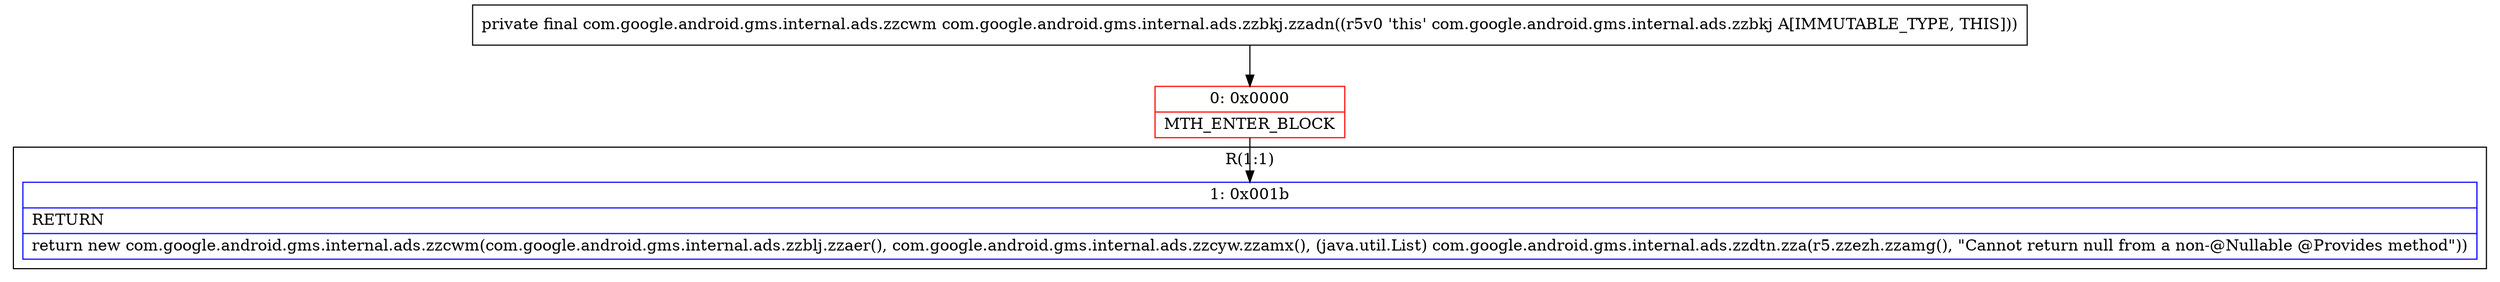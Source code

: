 digraph "CFG forcom.google.android.gms.internal.ads.zzbkj.zzadn()Lcom\/google\/android\/gms\/internal\/ads\/zzcwm;" {
subgraph cluster_Region_497667144 {
label = "R(1:1)";
node [shape=record,color=blue];
Node_1 [shape=record,label="{1\:\ 0x001b|RETURN\l|return new com.google.android.gms.internal.ads.zzcwm(com.google.android.gms.internal.ads.zzblj.zzaer(), com.google.android.gms.internal.ads.zzcyw.zzamx(), (java.util.List) com.google.android.gms.internal.ads.zzdtn.zza(r5.zzezh.zzamg(), \"Cannot return null from a non\-@Nullable @Provides method\"))\l}"];
}
Node_0 [shape=record,color=red,label="{0\:\ 0x0000|MTH_ENTER_BLOCK\l}"];
MethodNode[shape=record,label="{private final com.google.android.gms.internal.ads.zzcwm com.google.android.gms.internal.ads.zzbkj.zzadn((r5v0 'this' com.google.android.gms.internal.ads.zzbkj A[IMMUTABLE_TYPE, THIS])) }"];
MethodNode -> Node_0;
Node_0 -> Node_1;
}

